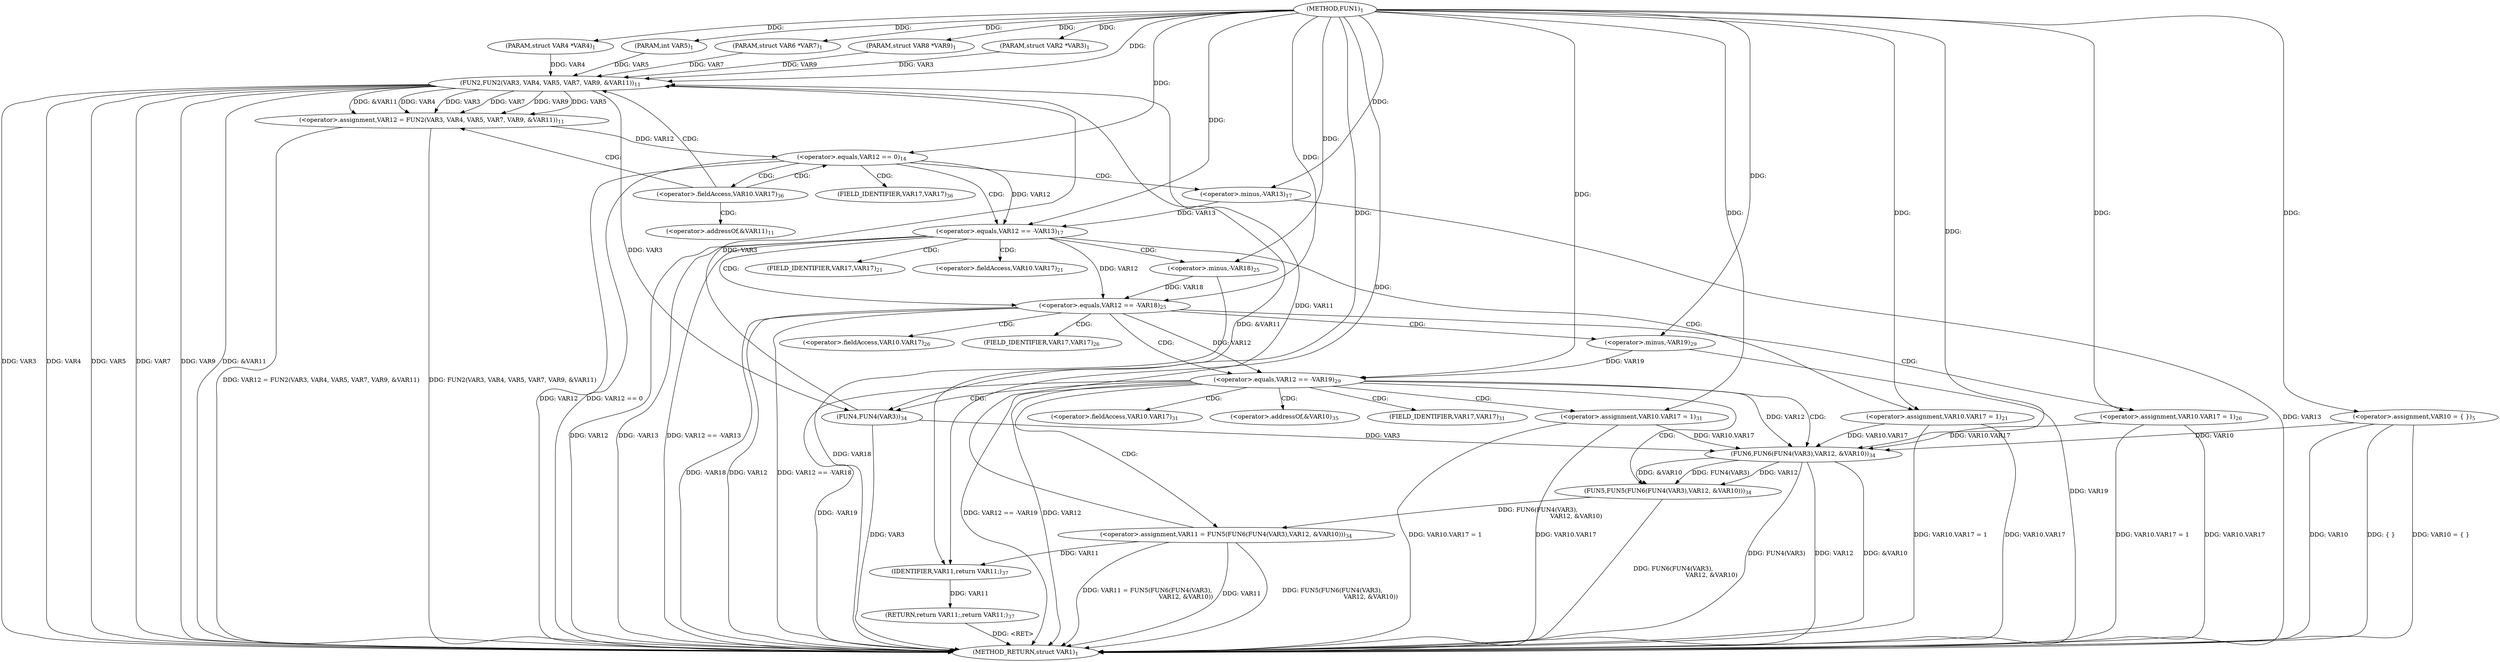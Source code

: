 digraph "FUN1" {  
"8" [label = <(METHOD,FUN1)<SUB>1</SUB>> ]
"89" [label = <(METHOD_RETURN,struct VAR1)<SUB>1</SUB>> ]
"9" [label = <(PARAM,struct VAR2 *VAR3)<SUB>1</SUB>> ]
"10" [label = <(PARAM,struct VAR4 *VAR4)<SUB>1</SUB>> ]
"11" [label = <(PARAM,int VAR5)<SUB>1</SUB>> ]
"12" [label = <(PARAM,struct VAR6 *VAR7)<SUB>1</SUB>> ]
"13" [label = <(PARAM,struct VAR8 *VAR9)<SUB>1</SUB>> ]
"16" [label = <(&lt;operator&gt;.assignment,VAR10 = { })<SUB>5</SUB>> ]
"87" [label = <(RETURN,return VAR11;,return VAR11;)<SUB>37</SUB>> ]
"88" [label = <(IDENTIFIER,VAR11,return VAR11;)<SUB>37</SUB>> ]
"23" [label = <(&lt;operator&gt;.assignment,VAR12 = FUN2(VAR3, VAR4, VAR5, VAR7, VAR9, &amp;VAR11))<SUB>11</SUB>> ]
"75" [label = <(&lt;operator&gt;.assignment,VAR11 = FUN5(FUN6(FUN4(VAR3),
					VAR12, &amp;VAR10)))<SUB>34</SUB>> ]
"34" [label = <(&lt;operator&gt;.equals,VAR12 == 0)<SUB>14</SUB>> ]
"40" [label = <(&lt;operator&gt;.equals,VAR12 == -VAR13)<SUB>17</SUB>> ]
"52" [label = <(&lt;operator&gt;.equals,VAR12 == -VAR18)<SUB>25</SUB>> ]
"64" [label = <(&lt;operator&gt;.equals,VAR12 == -VAR19)<SUB>29</SUB>> ]
"25" [label = <(FUN2,FUN2(VAR3, VAR4, VAR5, VAR7, VAR9, &amp;VAR11))<SUB>11</SUB>> ]
"45" [label = <(&lt;operator&gt;.assignment,VAR10.VAR17 = 1)<SUB>21</SUB>> ]
"57" [label = <(&lt;operator&gt;.assignment,VAR10.VAR17 = 1)<SUB>26</SUB>> ]
"69" [label = <(&lt;operator&gt;.assignment,VAR10.VAR17 = 1)<SUB>31</SUB>> ]
"77" [label = <(FUN5,FUN5(FUN6(FUN4(VAR3),
					VAR12, &amp;VAR10)))<SUB>34</SUB>> ]
"42" [label = <(&lt;operator&gt;.minus,-VAR13)<SUB>17</SUB>> ]
"54" [label = <(&lt;operator&gt;.minus,-VAR18)<SUB>25</SUB>> ]
"66" [label = <(&lt;operator&gt;.minus,-VAR19)<SUB>29</SUB>> ]
"78" [label = <(FUN6,FUN6(FUN4(VAR3),
					VAR12, &amp;VAR10))<SUB>34</SUB>> ]
"79" [label = <(FUN4,FUN4(VAR3))<SUB>34</SUB>> ]
"84" [label = <(&lt;operator&gt;.fieldAccess,VAR10.VAR17)<SUB>36</SUB>> ]
"86" [label = <(FIELD_IDENTIFIER,VAR17,VAR17)<SUB>36</SUB>> ]
"31" [label = <(&lt;operator&gt;.addressOf,&amp;VAR11)<SUB>11</SUB>> ]
"46" [label = <(&lt;operator&gt;.fieldAccess,VAR10.VAR17)<SUB>21</SUB>> ]
"58" [label = <(&lt;operator&gt;.fieldAccess,VAR10.VAR17)<SUB>26</SUB>> ]
"70" [label = <(&lt;operator&gt;.fieldAccess,VAR10.VAR17)<SUB>31</SUB>> ]
"82" [label = <(&lt;operator&gt;.addressOf,&amp;VAR10)<SUB>35</SUB>> ]
"48" [label = <(FIELD_IDENTIFIER,VAR17,VAR17)<SUB>21</SUB>> ]
"60" [label = <(FIELD_IDENTIFIER,VAR17,VAR17)<SUB>26</SUB>> ]
"72" [label = <(FIELD_IDENTIFIER,VAR17,VAR17)<SUB>31</SUB>> ]
  "87" -> "89"  [ label = "DDG: &lt;RET&gt;"] 
  "16" -> "89"  [ label = "DDG: VAR10"] 
  "16" -> "89"  [ label = "DDG: { }"] 
  "16" -> "89"  [ label = "DDG: VAR10 = { }"] 
  "25" -> "89"  [ label = "DDG: VAR3"] 
  "25" -> "89"  [ label = "DDG: VAR4"] 
  "25" -> "89"  [ label = "DDG: VAR5"] 
  "25" -> "89"  [ label = "DDG: VAR7"] 
  "25" -> "89"  [ label = "DDG: VAR9"] 
  "25" -> "89"  [ label = "DDG: &amp;VAR11"] 
  "23" -> "89"  [ label = "DDG: FUN2(VAR3, VAR4, VAR5, VAR7, VAR9, &amp;VAR11)"] 
  "23" -> "89"  [ label = "DDG: VAR12 = FUN2(VAR3, VAR4, VAR5, VAR7, VAR9, &amp;VAR11)"] 
  "34" -> "89"  [ label = "DDG: VAR12"] 
  "34" -> "89"  [ label = "DDG: VAR12 == 0"] 
  "40" -> "89"  [ label = "DDG: VAR12"] 
  "40" -> "89"  [ label = "DDG: -VAR13"] 
  "40" -> "89"  [ label = "DDG: VAR12 == -VAR13"] 
  "52" -> "89"  [ label = "DDG: VAR12"] 
  "52" -> "89"  [ label = "DDG: -VAR18"] 
  "52" -> "89"  [ label = "DDG: VAR12 == -VAR18"] 
  "64" -> "89"  [ label = "DDG: VAR12"] 
  "64" -> "89"  [ label = "DDG: -VAR19"] 
  "64" -> "89"  [ label = "DDG: VAR12 == -VAR19"] 
  "75" -> "89"  [ label = "DDG: VAR11"] 
  "79" -> "89"  [ label = "DDG: VAR3"] 
  "78" -> "89"  [ label = "DDG: FUN4(VAR3)"] 
  "78" -> "89"  [ label = "DDG: VAR12"] 
  "78" -> "89"  [ label = "DDG: &amp;VAR10"] 
  "77" -> "89"  [ label = "DDG: FUN6(FUN4(VAR3),
					VAR12, &amp;VAR10)"] 
  "75" -> "89"  [ label = "DDG: FUN5(FUN6(FUN4(VAR3),
					VAR12, &amp;VAR10))"] 
  "75" -> "89"  [ label = "DDG: VAR11 = FUN5(FUN6(FUN4(VAR3),
					VAR12, &amp;VAR10))"] 
  "69" -> "89"  [ label = "DDG: VAR10.VAR17"] 
  "69" -> "89"  [ label = "DDG: VAR10.VAR17 = 1"] 
  "57" -> "89"  [ label = "DDG: VAR10.VAR17"] 
  "57" -> "89"  [ label = "DDG: VAR10.VAR17 = 1"] 
  "45" -> "89"  [ label = "DDG: VAR10.VAR17"] 
  "45" -> "89"  [ label = "DDG: VAR10.VAR17 = 1"] 
  "54" -> "89"  [ label = "DDG: VAR18"] 
  "66" -> "89"  [ label = "DDG: VAR19"] 
  "42" -> "89"  [ label = "DDG: VAR13"] 
  "8" -> "9"  [ label = "DDG: "] 
  "8" -> "10"  [ label = "DDG: "] 
  "8" -> "11"  [ label = "DDG: "] 
  "8" -> "12"  [ label = "DDG: "] 
  "8" -> "13"  [ label = "DDG: "] 
  "8" -> "16"  [ label = "DDG: "] 
  "88" -> "87"  [ label = "DDG: VAR11"] 
  "75" -> "88"  [ label = "DDG: VAR11"] 
  "25" -> "88"  [ label = "DDG: &amp;VAR11"] 
  "8" -> "88"  [ label = "DDG: "] 
  "25" -> "23"  [ label = "DDG: VAR4"] 
  "25" -> "23"  [ label = "DDG: VAR3"] 
  "25" -> "23"  [ label = "DDG: VAR7"] 
  "25" -> "23"  [ label = "DDG: VAR9"] 
  "25" -> "23"  [ label = "DDG: VAR5"] 
  "25" -> "23"  [ label = "DDG: &amp;VAR11"] 
  "77" -> "75"  [ label = "DDG: FUN6(FUN4(VAR3),
					VAR12, &amp;VAR10)"] 
  "9" -> "25"  [ label = "DDG: VAR3"] 
  "79" -> "25"  [ label = "DDG: VAR3"] 
  "8" -> "25"  [ label = "DDG: "] 
  "10" -> "25"  [ label = "DDG: VAR4"] 
  "11" -> "25"  [ label = "DDG: VAR5"] 
  "12" -> "25"  [ label = "DDG: VAR7"] 
  "13" -> "25"  [ label = "DDG: VAR9"] 
  "75" -> "25"  [ label = "DDG: VAR11"] 
  "23" -> "34"  [ label = "DDG: VAR12"] 
  "8" -> "34"  [ label = "DDG: "] 
  "34" -> "40"  [ label = "DDG: VAR12"] 
  "8" -> "40"  [ label = "DDG: "] 
  "42" -> "40"  [ label = "DDG: VAR13"] 
  "8" -> "45"  [ label = "DDG: "] 
  "40" -> "52"  [ label = "DDG: VAR12"] 
  "8" -> "52"  [ label = "DDG: "] 
  "54" -> "52"  [ label = "DDG: VAR18"] 
  "8" -> "57"  [ label = "DDG: "] 
  "52" -> "64"  [ label = "DDG: VAR12"] 
  "8" -> "64"  [ label = "DDG: "] 
  "66" -> "64"  [ label = "DDG: VAR19"] 
  "8" -> "69"  [ label = "DDG: "] 
  "78" -> "77"  [ label = "DDG: FUN4(VAR3)"] 
  "78" -> "77"  [ label = "DDG: VAR12"] 
  "78" -> "77"  [ label = "DDG: &amp;VAR10"] 
  "8" -> "42"  [ label = "DDG: "] 
  "8" -> "54"  [ label = "DDG: "] 
  "8" -> "66"  [ label = "DDG: "] 
  "79" -> "78"  [ label = "DDG: VAR3"] 
  "64" -> "78"  [ label = "DDG: VAR12"] 
  "8" -> "78"  [ label = "DDG: "] 
  "16" -> "78"  [ label = "DDG: VAR10"] 
  "69" -> "78"  [ label = "DDG: VAR10.VAR17"] 
  "57" -> "78"  [ label = "DDG: VAR10.VAR17"] 
  "45" -> "78"  [ label = "DDG: VAR10.VAR17"] 
  "25" -> "79"  [ label = "DDG: VAR3"] 
  "8" -> "79"  [ label = "DDG: "] 
  "84" -> "34"  [ label = "CDG: "] 
  "84" -> "25"  [ label = "CDG: "] 
  "84" -> "23"  [ label = "CDG: "] 
  "84" -> "31"  [ label = "CDG: "] 
  "34" -> "42"  [ label = "CDG: "] 
  "34" -> "84"  [ label = "CDG: "] 
  "34" -> "40"  [ label = "CDG: "] 
  "34" -> "86"  [ label = "CDG: "] 
  "40" -> "48"  [ label = "CDG: "] 
  "40" -> "52"  [ label = "CDG: "] 
  "40" -> "46"  [ label = "CDG: "] 
  "40" -> "45"  [ label = "CDG: "] 
  "40" -> "54"  [ label = "CDG: "] 
  "52" -> "60"  [ label = "CDG: "] 
  "52" -> "64"  [ label = "CDG: "] 
  "52" -> "57"  [ label = "CDG: "] 
  "52" -> "66"  [ label = "CDG: "] 
  "52" -> "58"  [ label = "CDG: "] 
  "64" -> "77"  [ label = "CDG: "] 
  "64" -> "75"  [ label = "CDG: "] 
  "64" -> "72"  [ label = "CDG: "] 
  "64" -> "69"  [ label = "CDG: "] 
  "64" -> "82"  [ label = "CDG: "] 
  "64" -> "79"  [ label = "CDG: "] 
  "64" -> "70"  [ label = "CDG: "] 
  "64" -> "78"  [ label = "CDG: "] 
}
